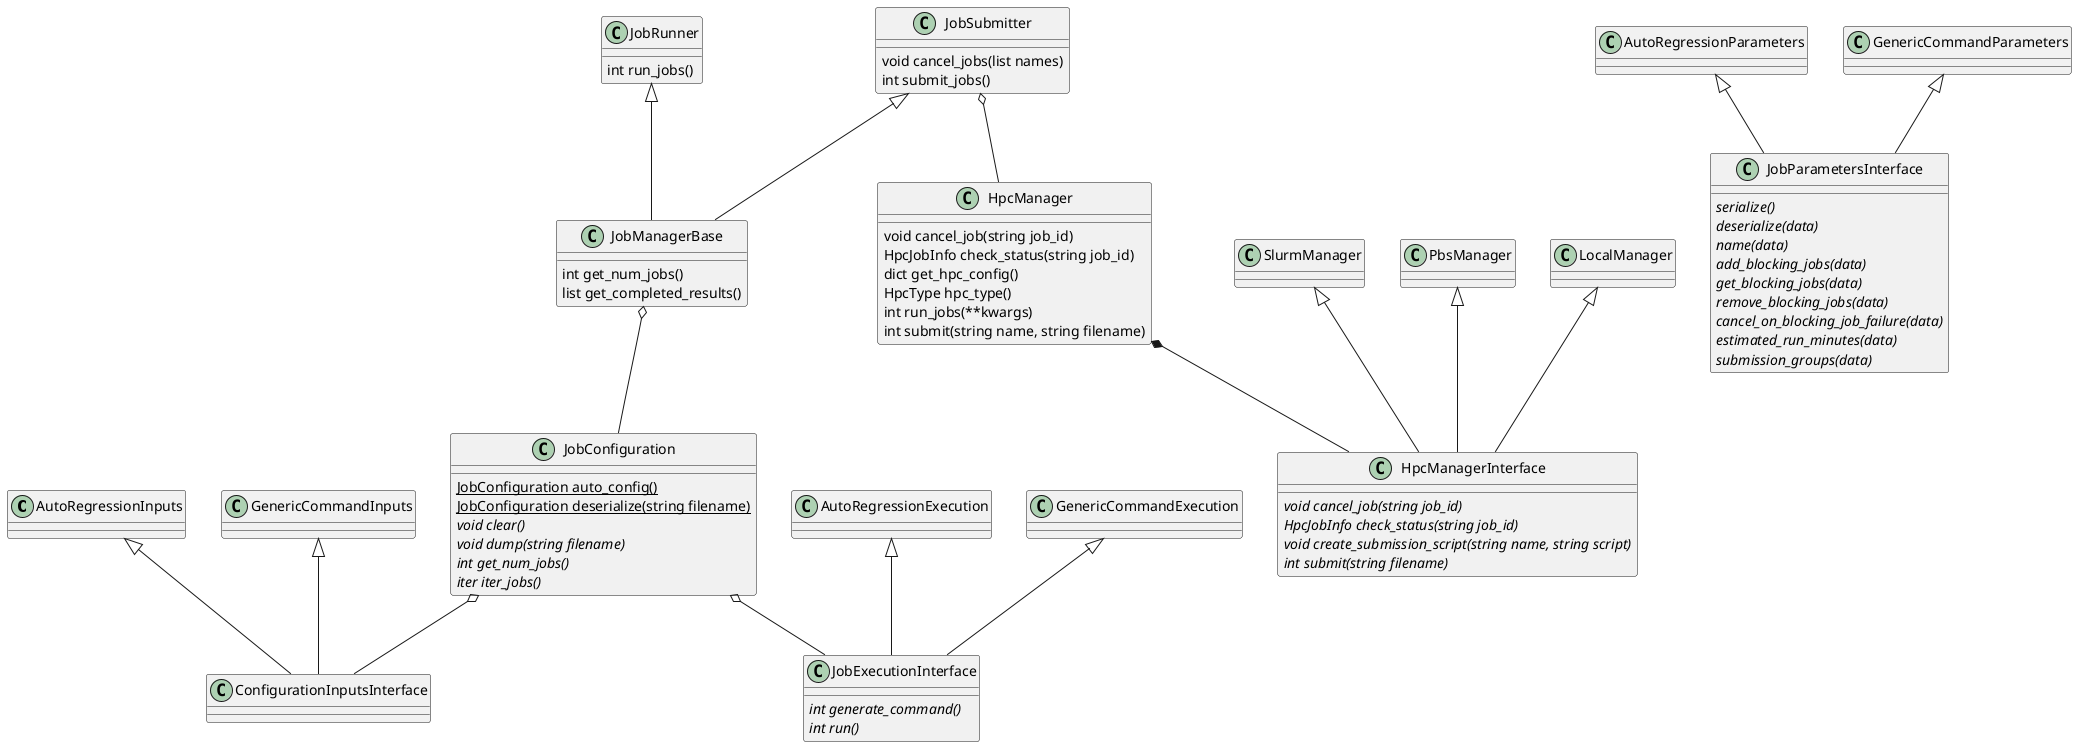 
@startuml

AutoRegressionInputs <|-- ConfigurationInputsInterface
GenericCommandInputs <|-- ConfigurationInputsInterface

class JobParametersInterface {
    {abstract} serialize()
    {abstract} deserialize(data)
    {abstract} name(data)
    {abstract} add_blocking_jobs(data)
    {abstract} get_blocking_jobs(data)
    {abstract} remove_blocking_jobs(data)
    {abstract} cancel_on_blocking_job_failure(data)
    {abstract} estimated_run_minutes(data)
    {abstract} submission_groups(data)
}

AutoRegressionParameters <|-- JobParametersInterface
GenericCommandParameters <|-- JobParametersInterface

class JobExecutionInterface {
    {abstract} int generate_command()
    {abstract} int run()
}

AutoRegressionExecution <|-- JobExecutionInterface
GenericCommandExecution <|-- JobExecutionInterface

class JobConfiguration {
    {static} JobConfiguration auto_config()
    {static} JobConfiguration deserialize(string filename)
    {abstract} void clear()
    {abstract} void dump(string filename)
    {abstract} int get_num_jobs()
    {abstract} iter iter_jobs()
}

JobConfiguration o-- ConfigurationInputsInterface
JobConfiguration o-- JobExecutionInterface

class JobManagerBase {
    int get_num_jobs()
    list get_completed_results()
}

class JobSubmitter {
    void cancel_jobs(list names)
    int submit_jobs()
}

class JobRunner {
    int run_jobs()
}

JobSubmitter <|-- JobManagerBase
JobRunner <|-- JobManagerBase

JobManagerBase o-- JobConfiguration

class HpcManagerInterface {
    {abstract} void cancel_job(string job_id)
    {abstract} HpcJobInfo check_status(string job_id)
    {abstract} void create_submission_script(string name, string script)
    {abstract} int submit(string filename)
}

SlurmManager <|-- HpcManagerInterface
PbsManager <|-- HpcManagerInterface
LocalManager <|-- HpcManagerInterface

class HpcManager {
    void cancel_job(string job_id)
    HpcJobInfo check_status(string job_id)
    dict get_hpc_config()
    HpcType hpc_type()
    int run_jobs(**kwargs)
    int submit(string name, string filename)
}

HpcManager *-- HpcManagerInterface

JobSubmitter o-- HpcManager

@enduml
